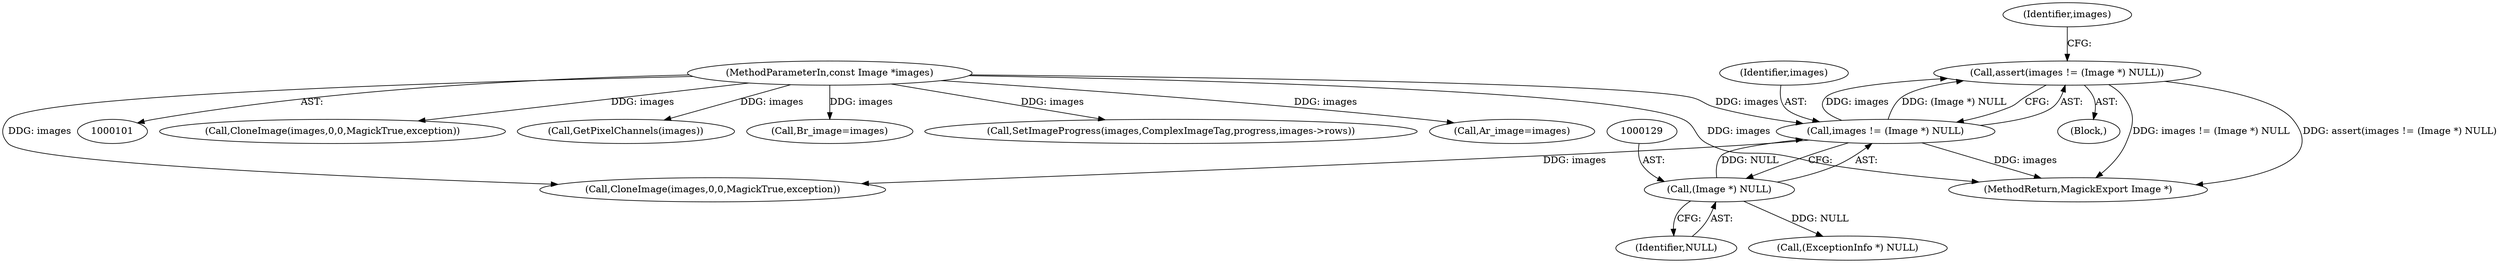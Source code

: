 digraph "0_ImageMagick6_7c2c5ba5b8e3a0b2b82f56c71dfab74ed4006df7_0@API" {
"1000125" [label="(Call,assert(images != (Image *) NULL))"];
"1000126" [label="(Call,images != (Image *) NULL)"];
"1000102" [label="(MethodParameterIn,const Image *images)"];
"1000128" [label="(Call,(Image *) NULL)"];
"1000127" [label="(Identifier,images)"];
"1000190" [label="(Call,CloneImage(images,0,0,MagickTrue,exception))"];
"1000105" [label="(Block,)"];
"1000130" [label="(Identifier,NULL)"];
"1000900" [label="(MethodReturn,MagickExport Image *)"];
"1000125" [label="(Call,assert(images != (Image *) NULL))"];
"1000234" [label="(Call,CloneImage(images,0,0,MagickTrue,exception))"];
"1000529" [label="(Call,GetPixelChannels(images))"];
"1000155" [label="(Call,(ExceptionInfo *) NULL)"];
"1000286" [label="(Call,Br_image=images)"];
"1000852" [label="(Call,SetImageProgress(images,ComplexImageTag,progress,images->rows))"];
"1000128" [label="(Call,(Image *) NULL)"];
"1000278" [label="(Call,Ar_image=images)"];
"1000102" [label="(MethodParameterIn,const Image *images)"];
"1000126" [label="(Call,images != (Image *) NULL)"];
"1000134" [label="(Identifier,images)"];
"1000125" -> "1000105"  [label="AST: "];
"1000125" -> "1000126"  [label="CFG: "];
"1000126" -> "1000125"  [label="AST: "];
"1000134" -> "1000125"  [label="CFG: "];
"1000125" -> "1000900"  [label="DDG: images != (Image *) NULL"];
"1000125" -> "1000900"  [label="DDG: assert(images != (Image *) NULL)"];
"1000126" -> "1000125"  [label="DDG: images"];
"1000126" -> "1000125"  [label="DDG: (Image *) NULL"];
"1000126" -> "1000128"  [label="CFG: "];
"1000127" -> "1000126"  [label="AST: "];
"1000128" -> "1000126"  [label="AST: "];
"1000126" -> "1000900"  [label="DDG: images"];
"1000102" -> "1000126"  [label="DDG: images"];
"1000128" -> "1000126"  [label="DDG: NULL"];
"1000126" -> "1000190"  [label="DDG: images"];
"1000102" -> "1000101"  [label="AST: "];
"1000102" -> "1000900"  [label="DDG: images"];
"1000102" -> "1000190"  [label="DDG: images"];
"1000102" -> "1000234"  [label="DDG: images"];
"1000102" -> "1000278"  [label="DDG: images"];
"1000102" -> "1000286"  [label="DDG: images"];
"1000102" -> "1000529"  [label="DDG: images"];
"1000102" -> "1000852"  [label="DDG: images"];
"1000128" -> "1000130"  [label="CFG: "];
"1000129" -> "1000128"  [label="AST: "];
"1000130" -> "1000128"  [label="AST: "];
"1000128" -> "1000155"  [label="DDG: NULL"];
}
